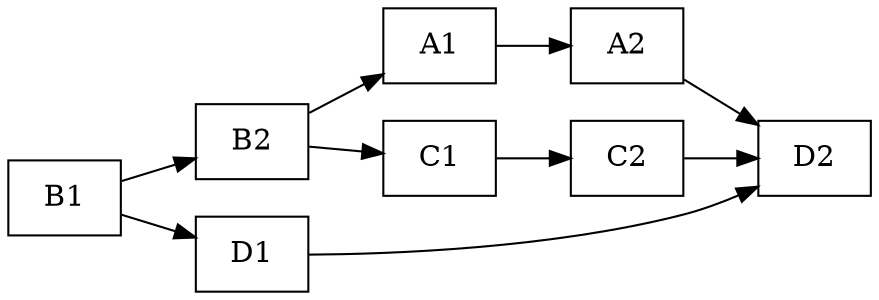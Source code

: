 digraph G {
  rankdir=LR;
  "A1" [shape=box];
  "A2" [shape=box];
  "B1" [shape=box];
  "B2" [shape=box];
  "C1" [shape=box];
  "C2" [shape=box];
  "D1" [shape=box];
  "D2" [shape=box];
  "C1" -> "C2";
  "B2" -> "C1";
  "D1" -> "D2";
  "B2" -> "A1";
  "C2" -> "D2";
  "B1" -> "B2";
  "A1" -> "A2";
  "B1" -> "D1";
  "A2" -> "D2";
}
